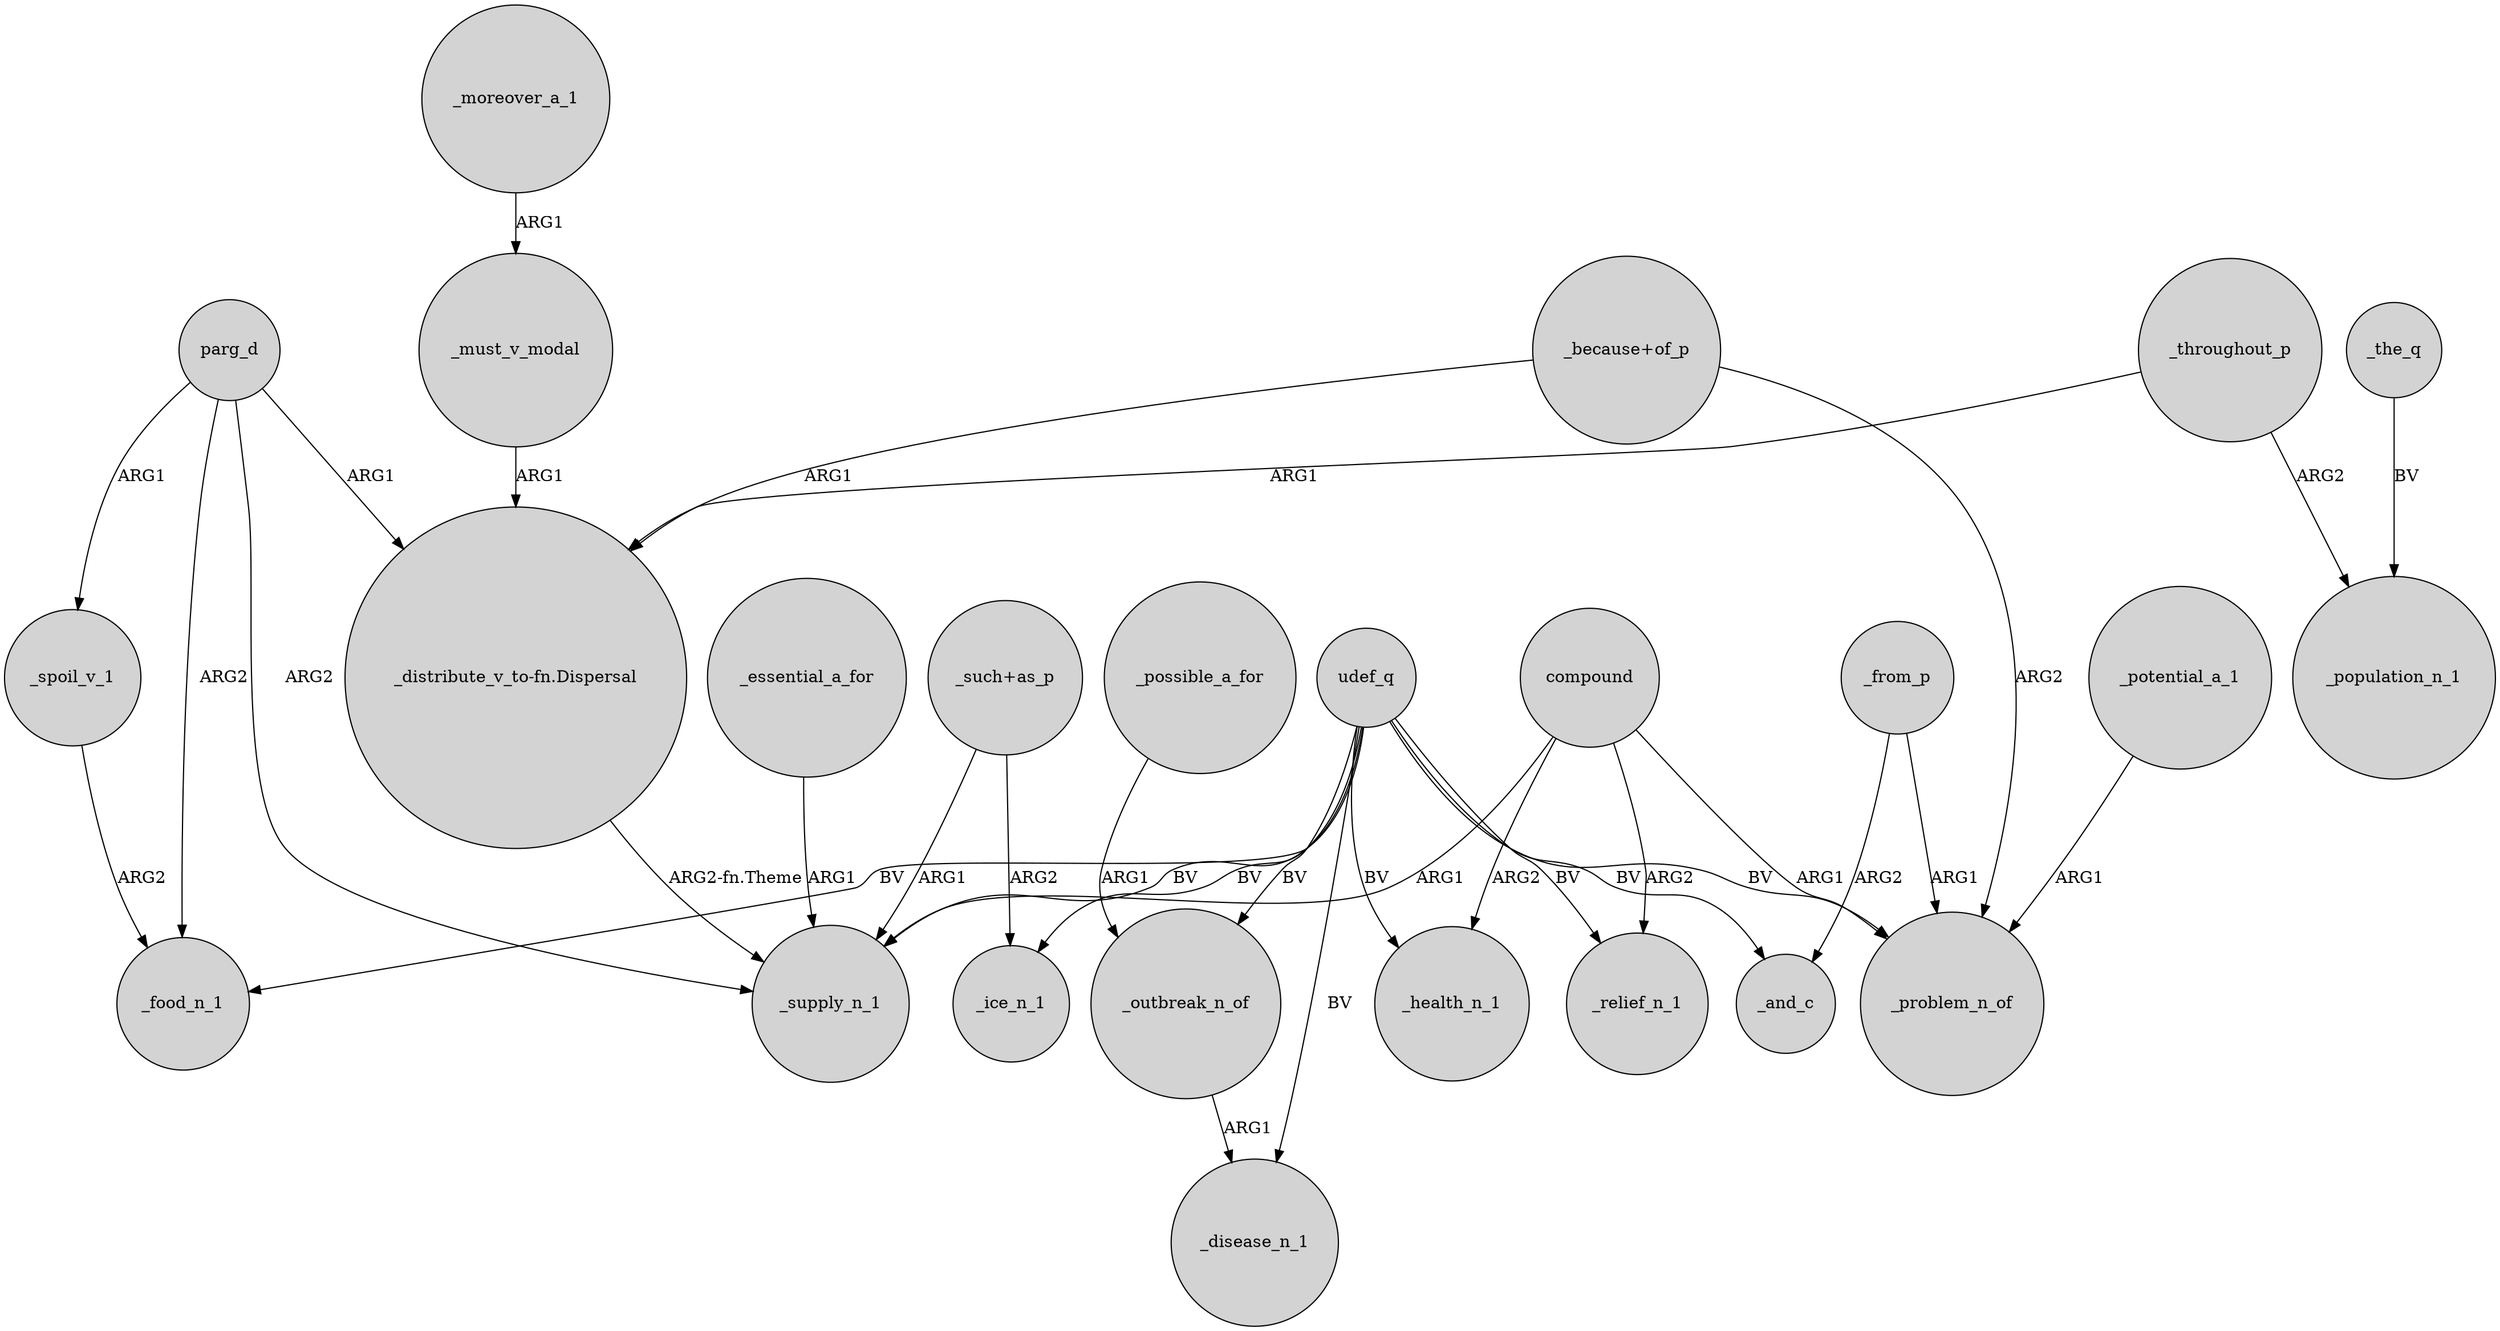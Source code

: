 digraph {
	node [shape=circle style=filled]
	_outbreak_n_of -> _disease_n_1 [label=ARG1]
	parg_d -> "_distribute_v_to-fn.Dispersal" [label=ARG1]
	udef_q -> _outbreak_n_of [label=BV]
	"_such+as_p" -> _ice_n_1 [label=ARG2]
	"_distribute_v_to-fn.Dispersal" -> _supply_n_1 [label="ARG2-fn.Theme"]
	udef_q -> _ice_n_1 [label=BV]
	_the_q -> _population_n_1 [label=BV]
	udef_q -> _problem_n_of [label=BV]
	udef_q -> _supply_n_1 [label=BV]
	compound -> _relief_n_1 [label=ARG2]
	_must_v_modal -> "_distribute_v_to-fn.Dispersal" [label=ARG1]
	udef_q -> _food_n_1 [label=BV]
	parg_d -> _spoil_v_1 [label=ARG1]
	udef_q -> _relief_n_1 [label=BV]
	"_such+as_p" -> _supply_n_1 [label=ARG1]
	_throughout_p -> _population_n_1 [label=ARG2]
	"_because+of_p" -> "_distribute_v_to-fn.Dispersal" [label=ARG1]
	parg_d -> _food_n_1 [label=ARG2]
	_potential_a_1 -> _problem_n_of [label=ARG1]
	compound -> _problem_n_of [label=ARG1]
	compound -> _health_n_1 [label=ARG2]
	udef_q -> _health_n_1 [label=BV]
	compound -> _supply_n_1 [label=ARG1]
	_moreover_a_1 -> _must_v_modal [label=ARG1]
	_essential_a_for -> _supply_n_1 [label=ARG1]
	_spoil_v_1 -> _food_n_1 [label=ARG2]
	"_because+of_p" -> _problem_n_of [label=ARG2]
	_from_p -> _and_c [label=ARG2]
	udef_q -> _and_c [label=BV]
	_throughout_p -> "_distribute_v_to-fn.Dispersal" [label=ARG1]
	parg_d -> _supply_n_1 [label=ARG2]
	udef_q -> _disease_n_1 [label=BV]
	_possible_a_for -> _outbreak_n_of [label=ARG1]
	_from_p -> _problem_n_of [label=ARG1]
}
